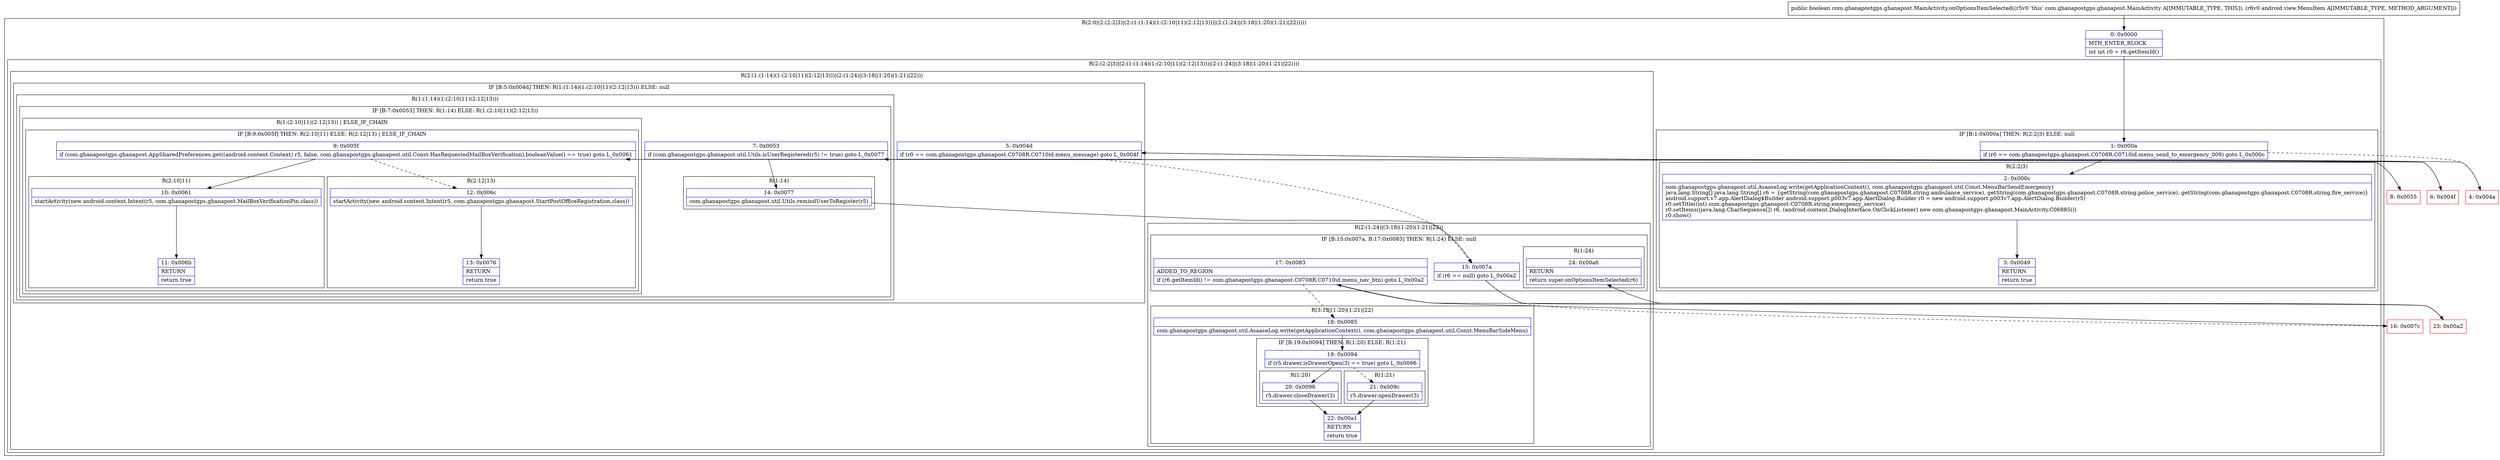 digraph "CFG forcom.ghanapostgps.ghanapost.MainActivity.onOptionsItemSelected(Landroid\/view\/MenuItem;)Z" {
subgraph cluster_Region_577301449 {
label = "R(2:0|(2:(2:2|3)|(2:(1:(1:14)(1:(2:10|11)(2:12|13)))|(2:(1:24)|(3:18|(1:20)(1:21)|22)))))";
node [shape=record,color=blue];
Node_0 [shape=record,label="{0\:\ 0x0000|MTH_ENTER_BLOCK\l|int int r0 = r6.getItemId()\l}"];
subgraph cluster_Region_622060269 {
label = "R(2:(2:2|3)|(2:(1:(1:14)(1:(2:10|11)(2:12|13)))|(2:(1:24)|(3:18|(1:20)(1:21)|22))))";
node [shape=record,color=blue];
subgraph cluster_IfRegion_1272645846 {
label = "IF [B:1:0x000a] THEN: R(2:2|3) ELSE: null";
node [shape=record,color=blue];
Node_1 [shape=record,label="{1\:\ 0x000a|if (r0 == com.ghanapostgps.ghanapost.C0708R.C0710id.menu_send_to_emergency_009) goto L_0x000c\l}"];
subgraph cluster_Region_105691098 {
label = "R(2:2|3)";
node [shape=record,color=blue];
Node_2 [shape=record,label="{2\:\ 0x000c|com.ghanapostgps.ghanapost.util.AsaaseLog.write(getApplicationContext(), com.ghanapostgps.ghanapost.util.Const.MenuBarSendEmergency)\ljava.lang.String[] java.lang.String[] r6 = \{getString(com.ghanapostgps.ghanapost.C0708R.string.ambulance_service), getString(com.ghanapostgps.ghanapost.C0708R.string.police_service), getString(com.ghanapostgps.ghanapost.C0708R.string.fire_service)\}\landroid.support.v7.app.AlertDialog$Builder android.support.p003v7.app.AlertDialog.Builder r0 = new android.support.p003v7.app.AlertDialog.Builder(r5)\lr0.setTitle((int) com.ghanapostgps.ghanapost.C0708R.string.emergency_service)\lr0.setItems((java.lang.CharSequence[]) r6, (android.content.DialogInterface.OnClickListener) new com.ghanapostgps.ghanapost.MainActivity.C06885())\lr0.show()\l}"];
Node_3 [shape=record,label="{3\:\ 0x0049|RETURN\l|return true\l}"];
}
}
subgraph cluster_Region_1497044349 {
label = "R(2:(1:(1:14)(1:(2:10|11)(2:12|13)))|(2:(1:24)|(3:18|(1:20)(1:21)|22)))";
node [shape=record,color=blue];
subgraph cluster_IfRegion_891347485 {
label = "IF [B:5:0x004d] THEN: R(1:(1:14)(1:(2:10|11)(2:12|13))) ELSE: null";
node [shape=record,color=blue];
Node_5 [shape=record,label="{5\:\ 0x004d|if (r0 == com.ghanapostgps.ghanapost.C0708R.C0710id.menu_message) goto L_0x004f\l}"];
subgraph cluster_Region_1025825219 {
label = "R(1:(1:14)(1:(2:10|11)(2:12|13)))";
node [shape=record,color=blue];
subgraph cluster_IfRegion_1294201836 {
label = "IF [B:7:0x0053] THEN: R(1:14) ELSE: R(1:(2:10|11)(2:12|13))";
node [shape=record,color=blue];
Node_7 [shape=record,label="{7\:\ 0x0053|if (com.ghanapostgps.ghanapost.util.Utils.isUserRegistered(r5) != true) goto L_0x0077\l}"];
subgraph cluster_Region_2006807599 {
label = "R(1:14)";
node [shape=record,color=blue];
Node_14 [shape=record,label="{14\:\ 0x0077|com.ghanapostgps.ghanapost.util.Utils.remindUserToRegister(r5)\l}"];
}
subgraph cluster_Region_1980499804 {
label = "R(1:(2:10|11)(2:12|13)) | ELSE_IF_CHAIN\l";
node [shape=record,color=blue];
subgraph cluster_IfRegion_1845310111 {
label = "IF [B:9:0x005f] THEN: R(2:10|11) ELSE: R(2:12|13) | ELSE_IF_CHAIN\l";
node [shape=record,color=blue];
Node_9 [shape=record,label="{9\:\ 0x005f|if (com.ghanapostgps.ghanapost.AppSharedPreferences.get((android.content.Context) r5, false, com.ghanapostgps.ghanapost.util.Const.HasRequestedMailBoxVerification).booleanValue() == true) goto L_0x0061\l}"];
subgraph cluster_Region_1058209887 {
label = "R(2:10|11)";
node [shape=record,color=blue];
Node_10 [shape=record,label="{10\:\ 0x0061|startActivity(new android.content.Intent(r5, com.ghanapostgps.ghanapost.MailBoxVerificationPin.class))\l}"];
Node_11 [shape=record,label="{11\:\ 0x006b|RETURN\l|return true\l}"];
}
subgraph cluster_Region_590555038 {
label = "R(2:12|13)";
node [shape=record,color=blue];
Node_12 [shape=record,label="{12\:\ 0x006c|startActivity(new android.content.Intent(r5, com.ghanapostgps.ghanapost.StartPostOfficeRegistration.class))\l}"];
Node_13 [shape=record,label="{13\:\ 0x0076|RETURN\l|return true\l}"];
}
}
}
}
}
}
subgraph cluster_Region_898884163 {
label = "R(2:(1:24)|(3:18|(1:20)(1:21)|22))";
node [shape=record,color=blue];
subgraph cluster_IfRegion_838748068 {
label = "IF [B:15:0x007a, B:17:0x0083] THEN: R(1:24) ELSE: null";
node [shape=record,color=blue];
Node_15 [shape=record,label="{15\:\ 0x007a|if (r6 == null) goto L_0x00a2\l}"];
Node_17 [shape=record,label="{17\:\ 0x0083|ADDED_TO_REGION\l|if (r6.getItemId() != com.ghanapostgps.ghanapost.C0708R.C0710id.menu_nav_btn) goto L_0x00a2\l}"];
subgraph cluster_Region_382249020 {
label = "R(1:24)";
node [shape=record,color=blue];
Node_24 [shape=record,label="{24\:\ 0x00a6|RETURN\l|return super.onOptionsItemSelected(r6)\l}"];
}
}
subgraph cluster_Region_754807468 {
label = "R(3:18|(1:20)(1:21)|22)";
node [shape=record,color=blue];
Node_18 [shape=record,label="{18\:\ 0x0085|com.ghanapostgps.ghanapost.util.AsaaseLog.write(getApplicationContext(), com.ghanapostgps.ghanapost.util.Const.MenuBarSideMenu)\l}"];
subgraph cluster_IfRegion_114691210 {
label = "IF [B:19:0x0094] THEN: R(1:20) ELSE: R(1:21)";
node [shape=record,color=blue];
Node_19 [shape=record,label="{19\:\ 0x0094|if (r5.drawer.isDrawerOpen(3) == true) goto L_0x0096\l}"];
subgraph cluster_Region_1171699859 {
label = "R(1:20)";
node [shape=record,color=blue];
Node_20 [shape=record,label="{20\:\ 0x0096|r5.drawer.closeDrawer(3)\l}"];
}
subgraph cluster_Region_369914205 {
label = "R(1:21)";
node [shape=record,color=blue];
Node_21 [shape=record,label="{21\:\ 0x009c|r5.drawer.openDrawer(3)\l}"];
}
}
Node_22 [shape=record,label="{22\:\ 0x00a1|RETURN\l|return true\l}"];
}
}
}
}
}
Node_4 [shape=record,color=red,label="{4\:\ 0x004a}"];
Node_6 [shape=record,color=red,label="{6\:\ 0x004f}"];
Node_8 [shape=record,color=red,label="{8\:\ 0x0055}"];
Node_16 [shape=record,color=red,label="{16\:\ 0x007c}"];
Node_23 [shape=record,color=red,label="{23\:\ 0x00a2}"];
MethodNode[shape=record,label="{public boolean com.ghanapostgps.ghanapost.MainActivity.onOptionsItemSelected((r5v0 'this' com.ghanapostgps.ghanapost.MainActivity A[IMMUTABLE_TYPE, THIS]), (r6v0 android.view.MenuItem A[IMMUTABLE_TYPE, METHOD_ARGUMENT])) }"];
MethodNode -> Node_0;
Node_0 -> Node_1;
Node_1 -> Node_2;
Node_1 -> Node_4[style=dashed];
Node_2 -> Node_3;
Node_5 -> Node_6;
Node_5 -> Node_15[style=dashed];
Node_7 -> Node_8[style=dashed];
Node_7 -> Node_14;
Node_14 -> Node_15;
Node_9 -> Node_10;
Node_9 -> Node_12[style=dashed];
Node_10 -> Node_11;
Node_12 -> Node_13;
Node_15 -> Node_16[style=dashed];
Node_15 -> Node_23;
Node_17 -> Node_18[style=dashed];
Node_17 -> Node_23;
Node_18 -> Node_19;
Node_19 -> Node_20;
Node_19 -> Node_21[style=dashed];
Node_20 -> Node_22;
Node_21 -> Node_22;
Node_4 -> Node_5;
Node_6 -> Node_7;
Node_8 -> Node_9;
Node_16 -> Node_17;
Node_23 -> Node_24;
}

